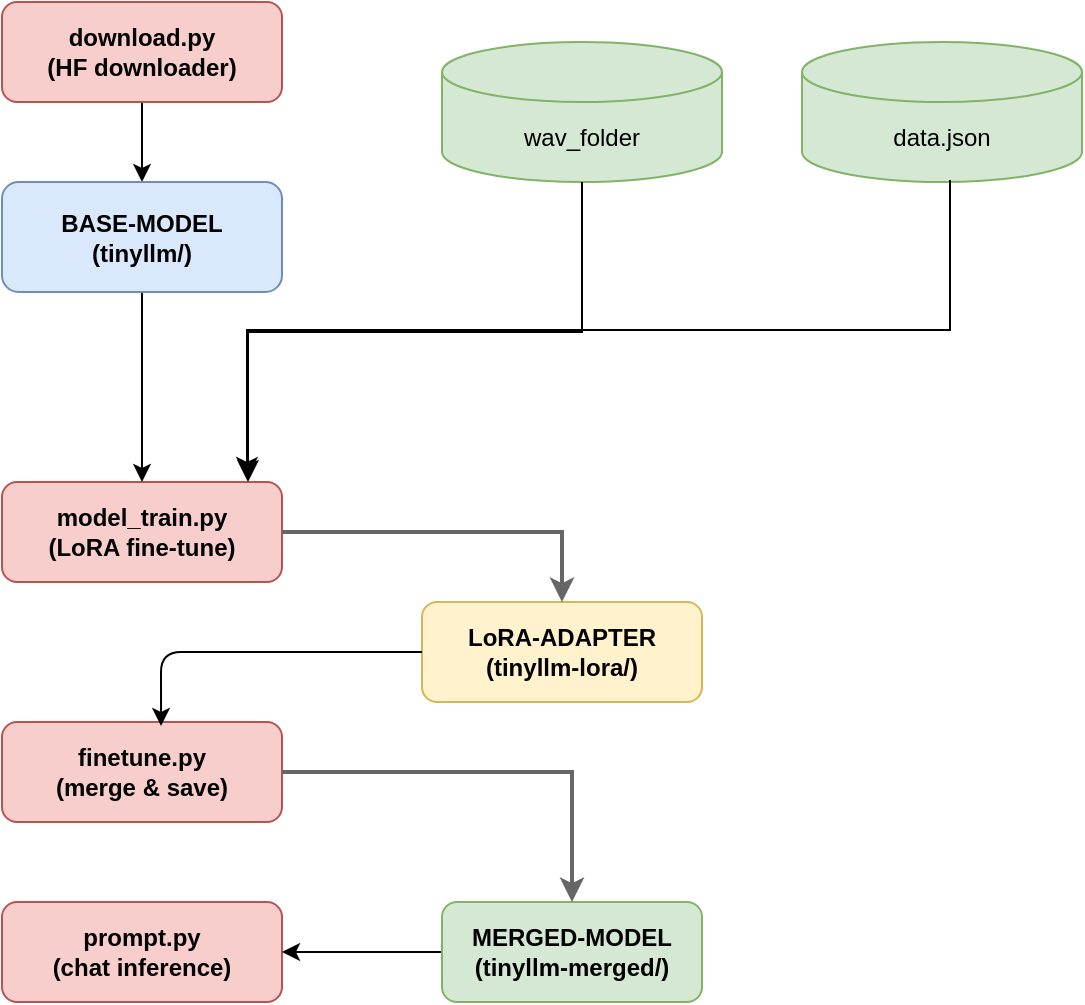 <mxfile>
    <diagram id="clean-flow" name="tinyllm-clean">
        <mxGraphModel dx="1226" dy="738" grid="1" gridSize="10" guides="1" tooltips="1" connect="1" arrows="1" fold="1" page="1" pageScale="1" pageWidth="827" pageHeight="1169" math="0" shadow="0">
            <root>
                <mxCell id="0"/>
                <mxCell id="1" parent="0"/>
                <mxCell id="11" value="" style="edgeStyle=none;html=1;" parent="1" source="p1" target="a1" edge="1">
                    <mxGeometry relative="1" as="geometry"/>
                </mxCell>
                <mxCell id="p1" value="download.py&#xa;(HF downloader)" style="rounded=1;whiteSpace=wrap;html=1;fillColor=#f8cecc;strokeColor=#b85450;fontStyle=1" parent="1" vertex="1">
                    <mxGeometry x="240" y="20" width="140" height="50" as="geometry"/>
                </mxCell>
                <mxCell id="p2" value="model_train.py&#xa;(LoRA fine-tune)" style="rounded=1;whiteSpace=wrap;html=1;fillColor=#f8cecc;strokeColor=#b85450;fontStyle=1" parent="1" vertex="1">
                    <mxGeometry x="240" y="260" width="140" height="50" as="geometry"/>
                </mxCell>
                <mxCell id="p3" value="finetune.py&#xa;(merge &amp; save)" style="rounded=1;whiteSpace=wrap;html=1;fillColor=#f8cecc;strokeColor=#b85450;fontStyle=1" parent="1" vertex="1">
                    <mxGeometry x="240" y="380" width="140" height="50" as="geometry"/>
                </mxCell>
                <mxCell id="p4" value="prompt.py&#xa;(chat inference)" style="rounded=1;whiteSpace=wrap;html=1;fillColor=#f8cecc;strokeColor=#b85450;fontStyle=1" parent="1" vertex="1">
                    <mxGeometry x="240" y="470" width="140" height="50" as="geometry"/>
                </mxCell>
                <mxCell id="9" style="edgeStyle=orthogonalEdgeStyle;html=1;" parent="1" source="a1" target="p2" edge="1">
                    <mxGeometry relative="1" as="geometry"/>
                </mxCell>
                <mxCell id="a1" value="BASE-MODEL&#xa;(tinyllm/)" style="rounded=1;whiteSpace=wrap;html=1;fillColor=#dae8fc;strokeColor=#6c8ebf;fontStyle=1;direction=south;" parent="1" vertex="1">
                    <mxGeometry x="240" y="110" width="140" height="55" as="geometry"/>
                </mxCell>
                <mxCell id="a3" value="LoRA-ADAPTER&#xa;(tinyllm-lora/)" style="rounded=1;whiteSpace=wrap;html=1;fillColor=#fff2cc;strokeColor=#d6b656;fontStyle=1" parent="1" vertex="1">
                    <mxGeometry x="450" y="320" width="140" height="50" as="geometry"/>
                </mxCell>
                <mxCell id="10" style="edgeStyle=orthogonalEdgeStyle;html=1;entryX=1;entryY=0.5;entryDx=0;entryDy=0;" parent="1" source="a4" target="p4" edge="1">
                    <mxGeometry relative="1" as="geometry"/>
                </mxCell>
                <mxCell id="a4" value="MERGED-MODEL&#xa;(tinyllm-merged/)" style="rounded=1;whiteSpace=wrap;html=1;fillColor=#d5e8d4;strokeColor=#82b366;fontStyle=1" parent="1" vertex="1">
                    <mxGeometry x="460" y="470" width="130" height="50" as="geometry"/>
                </mxCell>
                <mxCell id="l3" style="edgeStyle=orthogonalEdgeStyle;rounded=0;orthogonalLoop=1;jettySize=auto;html=1;strokeWidth=2;strokeColor=#666666;endArrow=classic;endFill=1" parent="1" source="p2" target="a3" edge="1">
                    <mxGeometry relative="1" as="geometry"/>
                </mxCell>
                <mxCell id="l4" style="edgeStyle=orthogonalEdgeStyle;rounded=0;orthogonalLoop=1;jettySize=auto;html=1;strokeWidth=2;strokeColor=#666666;endArrow=classic;endFill=1" parent="1" source="p3" target="a4" edge="1">
                    <mxGeometry relative="1" as="geometry"/>
                </mxCell>
                <mxCell id="6" style="edgeStyle=orthogonalEdgeStyle;html=1;entryX=0.568;entryY=0.04;entryDx=0;entryDy=0;entryPerimeter=0;" parent="1" source="a3" target="p3" edge="1">
                    <mxGeometry relative="1" as="geometry"/>
                </mxCell>
                <mxCell id="12" value="&lt;span style=&quot;color: rgb(0, 0, 0);&quot;&gt;wav_folder&lt;/span&gt;" style="shape=cylinder3;whiteSpace=wrap;html=1;boundedLbl=1;backgroundOutline=1;size=15;fillColor=#d5e8d4;strokeColor=#82b366;" vertex="1" parent="1">
                    <mxGeometry x="460" y="40" width="140" height="70" as="geometry"/>
                </mxCell>
                <mxCell id="13" value="&lt;span style=&quot;color: rgb(0, 0, 0);&quot;&gt;data.&lt;/span&gt;&lt;span style=&quot;background-color: transparent;&quot;&gt;json&lt;/span&gt;" style="shape=cylinder3;whiteSpace=wrap;html=1;boundedLbl=1;backgroundOutline=1;size=15;fillColor=#d5e8d4;strokeColor=#82b366;" vertex="1" parent="1">
                    <mxGeometry x="640" y="40" width="140" height="70" as="geometry"/>
                </mxCell>
                <mxCell id="16" value="" style="edgeStyle=elbowEdgeStyle;elbow=vertical;endArrow=classic;html=1;curved=0;rounded=0;endSize=8;startSize=8;entryX=0.5;entryY=1;entryDx=0;entryDy=0;entryPerimeter=0;exitX=0.5;exitY=1;exitDx=0;exitDy=0;exitPerimeter=0;" edge="1" parent="1" source="12">
                    <mxGeometry width="50" height="50" relative="1" as="geometry">
                        <mxPoint x="529" y="140" as="sourcePoint"/>
                        <mxPoint x="363" y="260" as="targetPoint"/>
                    </mxGeometry>
                </mxCell>
                <mxCell id="17" value="" style="edgeStyle=elbowEdgeStyle;elbow=vertical;endArrow=classic;html=1;curved=0;rounded=0;endSize=8;startSize=8;entryX=0.875;entryY=-0.03;entryDx=0;entryDy=0;entryPerimeter=0;exitX=0.5;exitY=1;exitDx=0;exitDy=0;exitPerimeter=0;" edge="1" parent="1" target="p2">
                    <mxGeometry width="50" height="50" relative="1" as="geometry">
                        <mxPoint x="714" y="109" as="sourcePoint"/>
                        <mxPoint x="364.28" y="231.6" as="targetPoint"/>
                    </mxGeometry>
                </mxCell>
            </root>
        </mxGraphModel>
    </diagram>
</mxfile>
